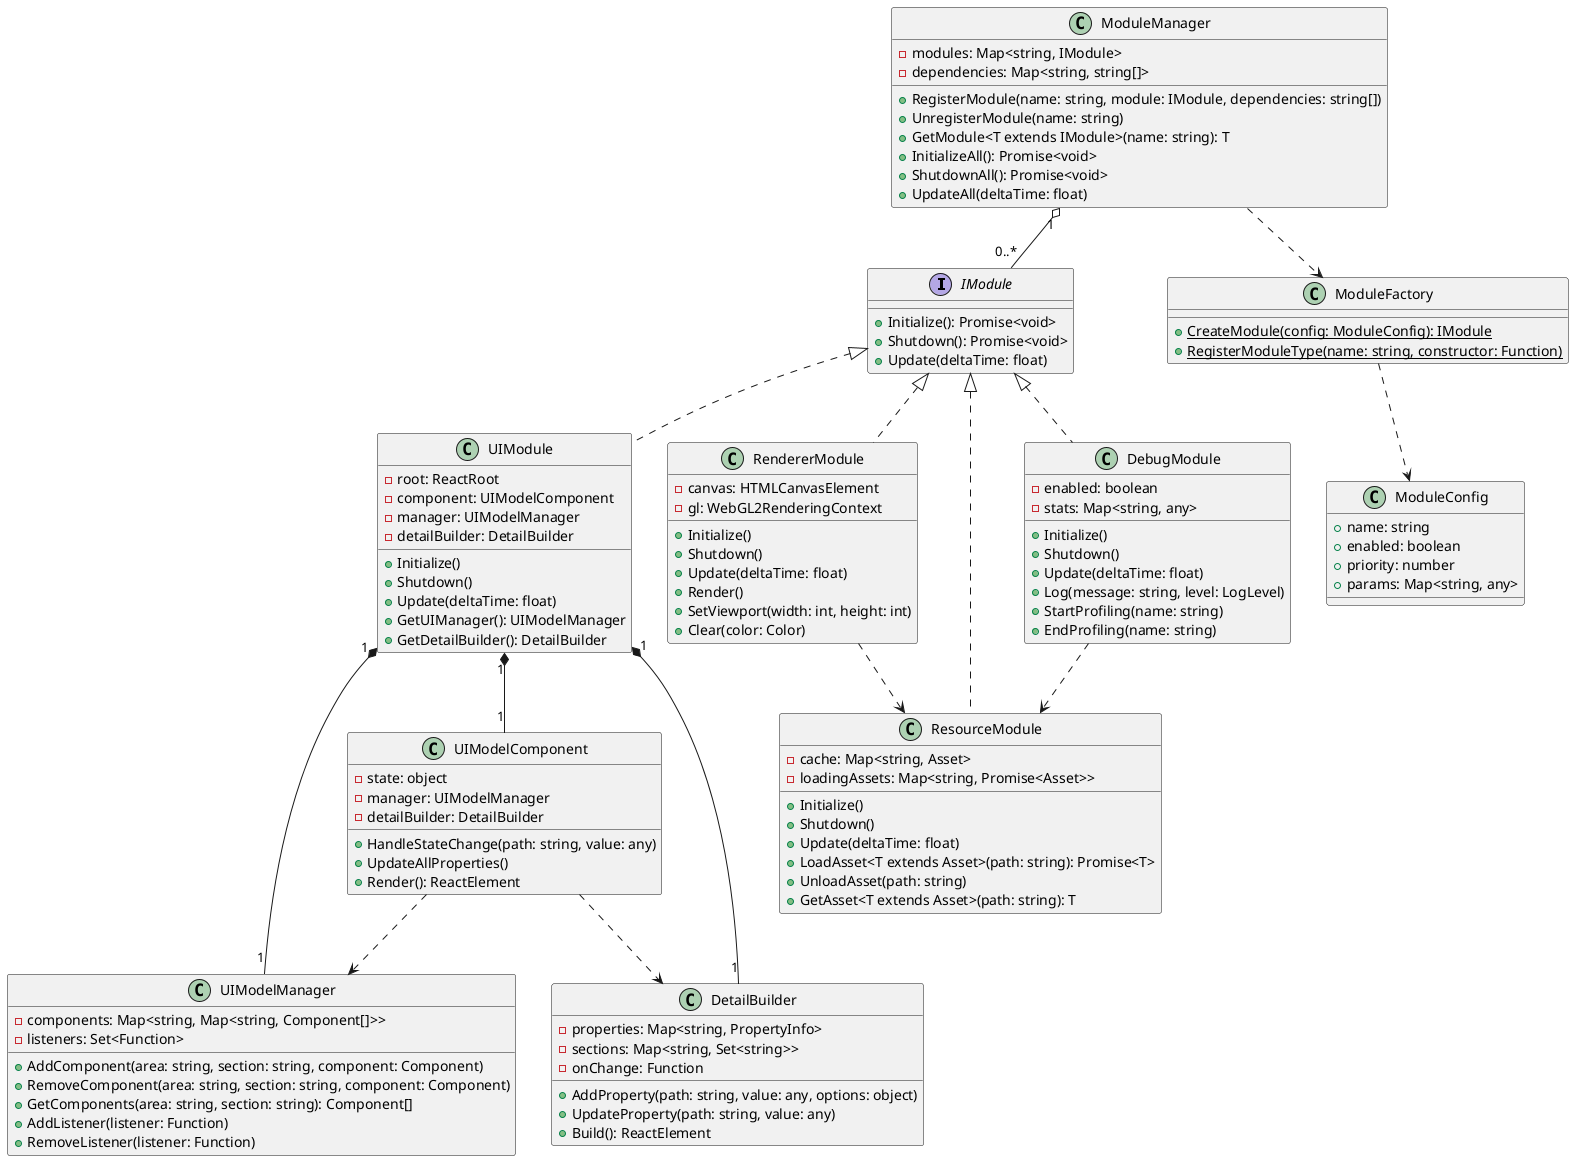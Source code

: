 @startuml EngineModules

' 基础模块接口
interface IModule {
    +Initialize(): Promise<void>
    +Shutdown(): Promise<void>
    +Update(deltaTime: float)
}

' 核心系统类
class ModuleManager {
    -modules: Map<string, IModule>
    -dependencies: Map<string, string[]>
    +RegisterModule(name: string, module: IModule, dependencies: string[])
    +UnregisterModule(name: string)
    +GetModule<T extends IModule>(name: string): T
    +InitializeAll(): Promise<void>
    +ShutdownAll(): Promise<void>
    +UpdateAll(deltaTime: float)
}

' UI模块系统
class UIModule implements IModule {
    -root: ReactRoot
    -component: UIModelComponent
    -manager: UIModelManager
    -detailBuilder: DetailBuilder
    +Initialize()
    +Shutdown()
    +Update(deltaTime: float)
    +GetUIManager(): UIModelManager
    +GetDetailBuilder(): DetailBuilder
}

class UIModelManager {
    -components: Map<string, Map<string, Component[]>>
    -listeners: Set<Function>
    +AddComponent(area: string, section: string, component: Component)
    +RemoveComponent(area: string, section: string, component: Component)
    +GetComponents(area: string, section: string): Component[]
    +AddListener(listener: Function)
    +RemoveListener(listener: Function)
}

class DetailBuilder {
    -properties: Map<string, PropertyInfo>
    -sections: Map<string, Set<string>>
    -onChange: Function
    +AddProperty(path: string, value: any, options: object)
    +UpdateProperty(path: string, value: any)
    +Build(): ReactElement
}

' 渲染模块
class RendererModule implements IModule {
    -canvas: HTMLCanvasElement
    -gl: WebGL2RenderingContext
    +Initialize()
    +Shutdown()
    +Update(deltaTime: float)
    +Render()
    +SetViewport(width: int, height: int)
    +Clear(color: Color)
}

' 资源管理模块
class ResourceModule implements IModule {
    -cache: Map<string, Asset>
    -loadingAssets: Map<string, Promise<Asset>>
    +Initialize()
    +Shutdown()
    +Update(deltaTime: float)
    +LoadAsset<T extends Asset>(path: string): Promise<T>
    +UnloadAsset(path: string)
    +GetAsset<T extends Asset>(path: string): T
}

' 调试模块
class DebugModule implements IModule {
    -enabled: boolean
    -stats: Map<string, any>
    +Initialize()
    +Shutdown()
    +Update(deltaTime: float)
    +Log(message: string, level: LogLevel)
    +StartProfiling(name: string)
    +EndProfiling(name: string)
}

' UI组件类
class UIModelComponent {
    -state: object
    -manager: UIModelManager
    -detailBuilder: DetailBuilder
    +HandleStateChange(path: string, value: any)
    +UpdateAllProperties()
    +Render(): ReactElement
}

' 关系定义
ModuleManager "1" o-- "0..*" IModule
UIModule "1" *-- "1" UIModelManager
UIModule "1" *-- "1" DetailBuilder
UIModule "1" *-- "1" UIModelComponent
RendererModule ..> ResourceModule
DebugModule ..> ResourceModule

' 模块配置类
class ModuleConfig {
    +name: string
    +enabled: boolean
    +priority: number
    +params: Map<string, any>
}

' 模块工厂
class ModuleFactory {
    +{static} CreateModule(config: ModuleConfig): IModule
    +{static} RegisterModuleType(name: string, constructor: Function)
}

ModuleManager ..> ModuleFactory
ModuleFactory ..> ModuleConfig

' UI组件关系
UIModelComponent ..> UIModelManager
UIModelComponent ..> DetailBuilder

@enduml
